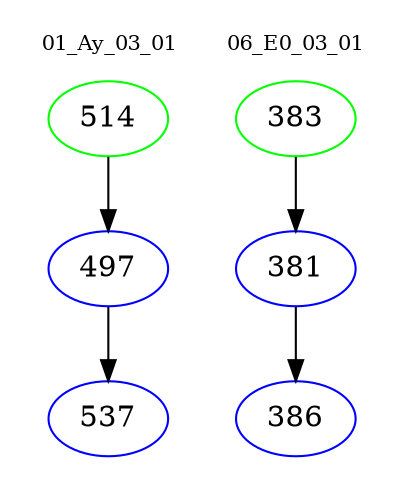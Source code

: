 digraph{
subgraph cluster_0 {
color = white
label = "01_Ay_03_01";
fontsize=10;
T0_514 [label="514", color="green"]
T0_514 -> T0_497 [color="black"]
T0_497 [label="497", color="blue"]
T0_497 -> T0_537 [color="black"]
T0_537 [label="537", color="blue"]
}
subgraph cluster_1 {
color = white
label = "06_E0_03_01";
fontsize=10;
T1_383 [label="383", color="green"]
T1_383 -> T1_381 [color="black"]
T1_381 [label="381", color="blue"]
T1_381 -> T1_386 [color="black"]
T1_386 [label="386", color="blue"]
}
}
